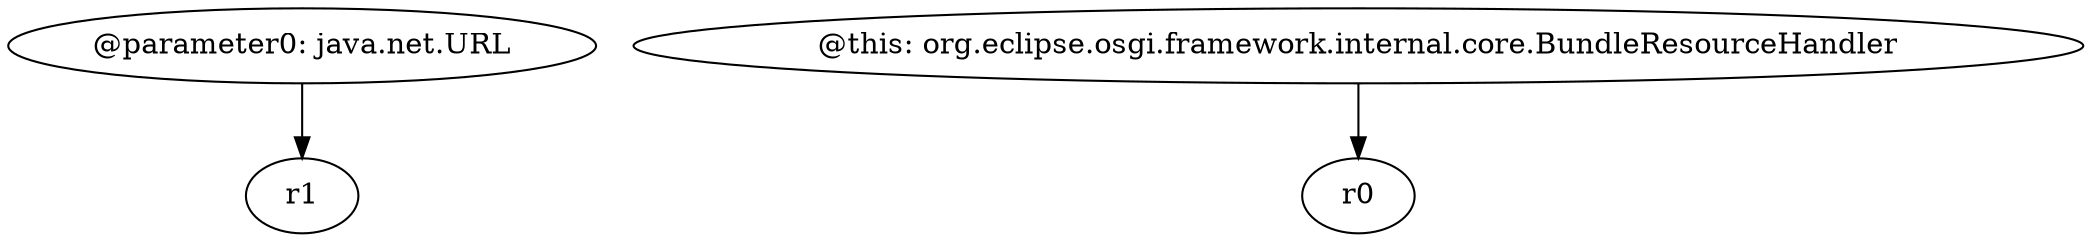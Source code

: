 digraph g {
0[label="@parameter0: java.net.URL"]
1[label="r1"]
0->1[label=""]
2[label="@this: org.eclipse.osgi.framework.internal.core.BundleResourceHandler"]
3[label="r0"]
2->3[label=""]
}